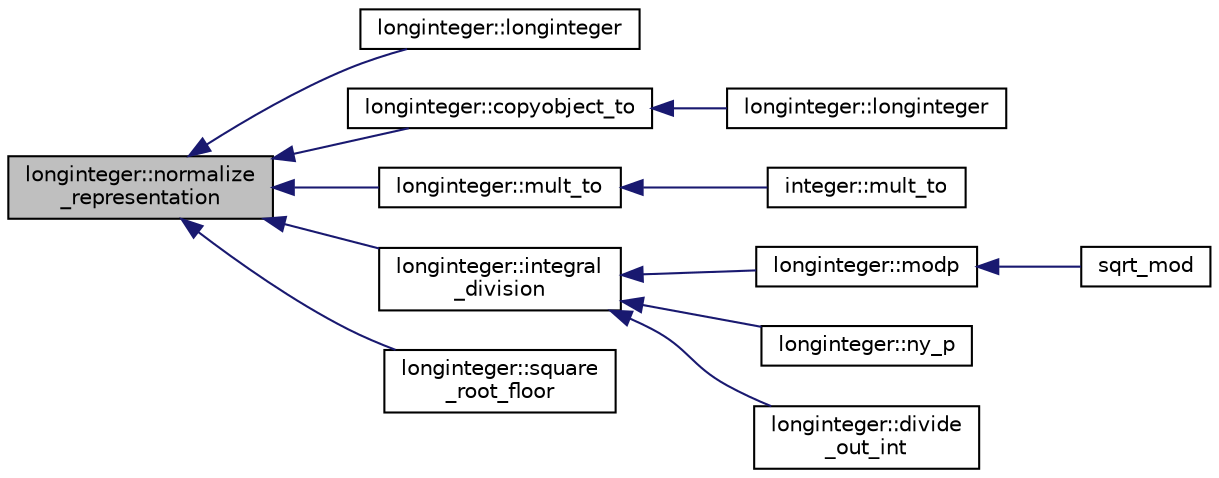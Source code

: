digraph "longinteger::normalize_representation"
{
  edge [fontname="Helvetica",fontsize="10",labelfontname="Helvetica",labelfontsize="10"];
  node [fontname="Helvetica",fontsize="10",shape=record];
  rankdir="LR";
  Node1461 [label="longinteger::normalize\l_representation",height=0.2,width=0.4,color="black", fillcolor="grey75", style="filled", fontcolor="black"];
  Node1461 -> Node1462 [dir="back",color="midnightblue",fontsize="10",style="solid",fontname="Helvetica"];
  Node1462 [label="longinteger::longinteger",height=0.2,width=0.4,color="black", fillcolor="white", style="filled",URL="$d3/d71/classlonginteger.html#a46c003f48c7bb112056651dae89c8e72"];
  Node1461 -> Node1463 [dir="back",color="midnightblue",fontsize="10",style="solid",fontname="Helvetica"];
  Node1463 [label="longinteger::copyobject_to",height=0.2,width=0.4,color="black", fillcolor="white", style="filled",URL="$d3/d71/classlonginteger.html#ae894d5c96d74d0c19a09527956a14493"];
  Node1463 -> Node1464 [dir="back",color="midnightblue",fontsize="10",style="solid",fontname="Helvetica"];
  Node1464 [label="longinteger::longinteger",height=0.2,width=0.4,color="black", fillcolor="white", style="filled",URL="$d3/d71/classlonginteger.html#a30553f5083f01e86aae9e00630852617"];
  Node1461 -> Node1465 [dir="back",color="midnightblue",fontsize="10",style="solid",fontname="Helvetica"];
  Node1465 [label="longinteger::mult_to",height=0.2,width=0.4,color="black", fillcolor="white", style="filled",URL="$d3/d71/classlonginteger.html#a1afdab43a82be7dfd40ff41da28735d2"];
  Node1465 -> Node1466 [dir="back",color="midnightblue",fontsize="10",style="solid",fontname="Helvetica"];
  Node1466 [label="integer::mult_to",height=0.2,width=0.4,color="black", fillcolor="white", style="filled",URL="$d0/de5/classinteger.html#a7f4f072c0d9c6b15660d80e81496dffc"];
  Node1461 -> Node1467 [dir="back",color="midnightblue",fontsize="10",style="solid",fontname="Helvetica"];
  Node1467 [label="longinteger::integral\l_division",height=0.2,width=0.4,color="black", fillcolor="white", style="filled",URL="$d3/d71/classlonginteger.html#a692f761cfc91770ca40ab5c2df4bd358"];
  Node1467 -> Node1468 [dir="back",color="midnightblue",fontsize="10",style="solid",fontname="Helvetica"];
  Node1468 [label="longinteger::modp",height=0.2,width=0.4,color="black", fillcolor="white", style="filled",URL="$d3/d71/classlonginteger.html#a4c554e7aa704ace8b97448c6d27fd4bd"];
  Node1468 -> Node1469 [dir="back",color="midnightblue",fontsize="10",style="solid",fontname="Helvetica"];
  Node1469 [label="sqrt_mod",height=0.2,width=0.4,color="black", fillcolor="white", style="filled",URL="$d3/d72/global_8_c.html#a8b9a700cdc4cf3ca42c28e6435945ade"];
  Node1467 -> Node1470 [dir="back",color="midnightblue",fontsize="10",style="solid",fontname="Helvetica"];
  Node1470 [label="longinteger::ny_p",height=0.2,width=0.4,color="black", fillcolor="white", style="filled",URL="$d3/d71/classlonginteger.html#a2e791f6e15c1ef6f7cd2dd3bf0a6d4c1"];
  Node1467 -> Node1471 [dir="back",color="midnightblue",fontsize="10",style="solid",fontname="Helvetica"];
  Node1471 [label="longinteger::divide\l_out_int",height=0.2,width=0.4,color="black", fillcolor="white", style="filled",URL="$d3/d71/classlonginteger.html#ac4b65023c8de701153491d80577dfb9b"];
  Node1461 -> Node1472 [dir="back",color="midnightblue",fontsize="10",style="solid",fontname="Helvetica"];
  Node1472 [label="longinteger::square\l_root_floor",height=0.2,width=0.4,color="black", fillcolor="white", style="filled",URL="$d3/d71/classlonginteger.html#a1b5b30f8bc750d1304390f518e43aa0f"];
}
